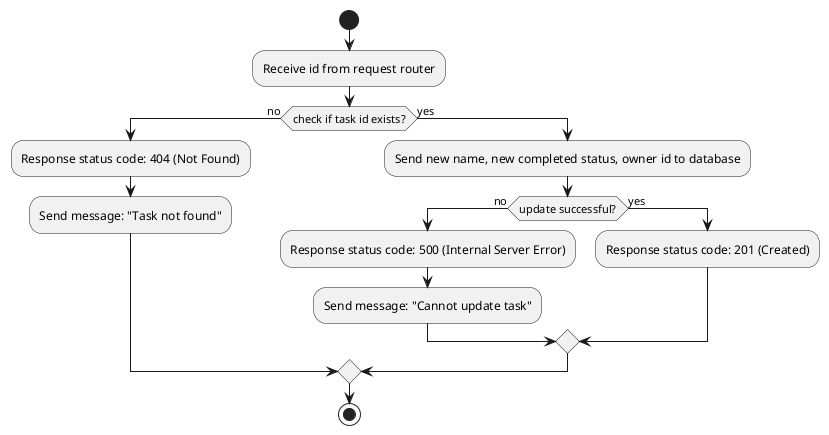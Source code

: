 @startuml updateTask Controller activity
start
:Receive id from request router;
if (check if task id exists?) then (no)
    :Response status code: 404 (Not Found);
    :Send message: "Task not found";
else (yes)
    :Send new name, new completed status, owner id to database;
    if (update successful?) then (no)
        :Response status code: 500 (Internal Server Error);
        :Send message: "Cannot update task";
    else (yes)
        :Response status code: 201 (Created);
    endif
endif
stop
@enduml